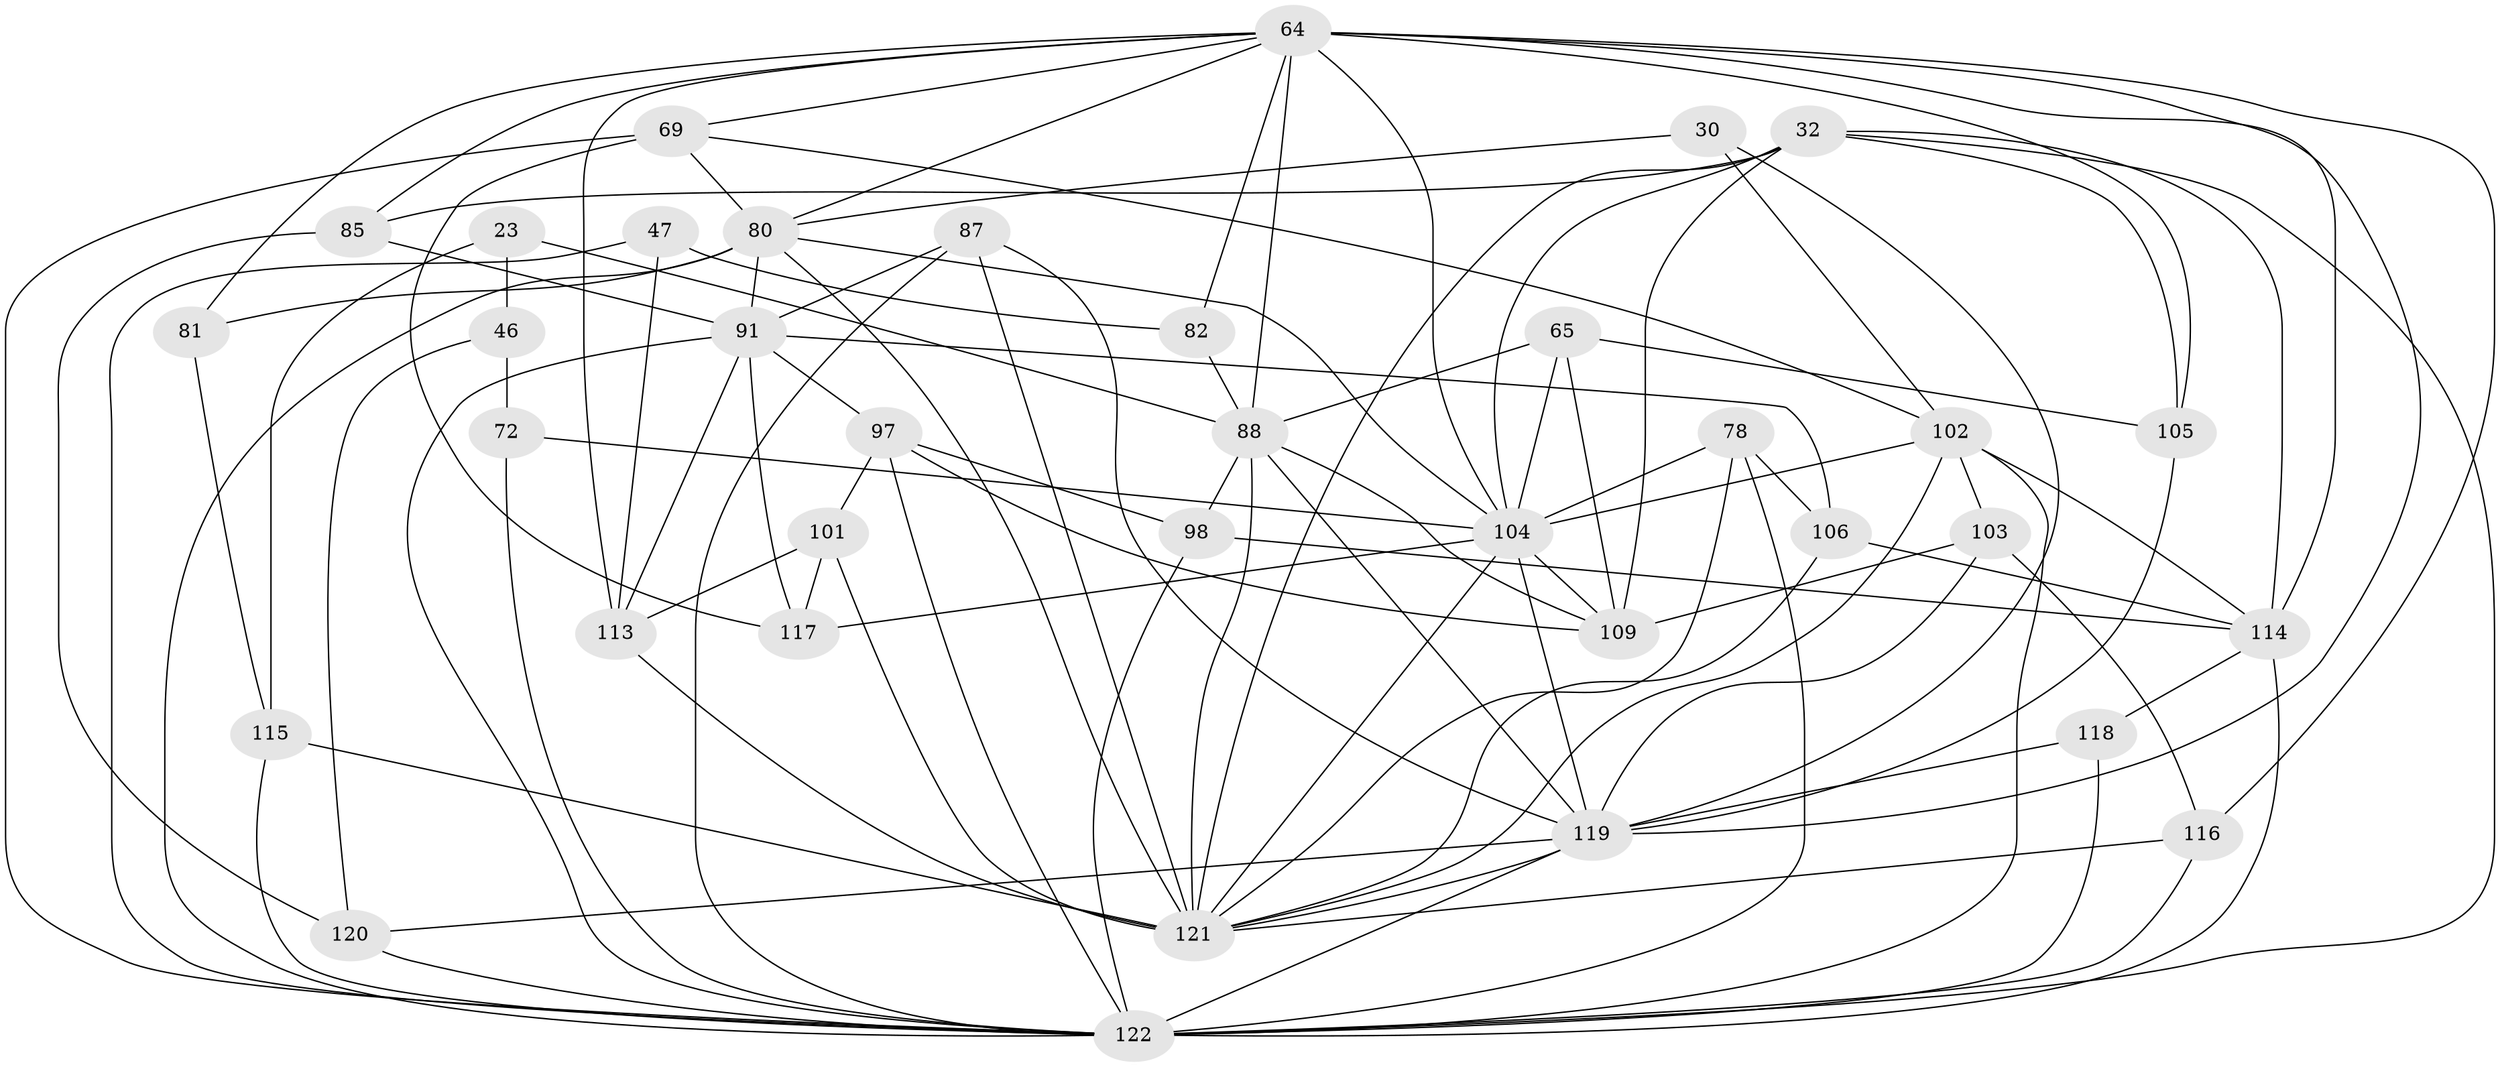 // original degree distribution, {4: 1.0}
// Generated by graph-tools (version 1.1) at 2025/02/03/04/25 22:02:34]
// undirected, 36 vertices, 103 edges
graph export_dot {
graph [start="1"]
  node [color=gray90,style=filled];
  23;
  30;
  32 [super="+4+22+26+28"];
  46;
  47;
  64 [super="+7+51+27+42+34"];
  65 [super="+25"];
  69 [super="+12+45"];
  72 [super="+10"];
  78 [super="+63"];
  80 [super="+9+14+40"];
  81;
  82 [super="+31"];
  85 [super="+5"];
  87;
  88 [super="+56+48"];
  91 [super="+70+67"];
  97 [super="+21"];
  98 [super="+60"];
  101;
  102 [super="+86+68"];
  103;
  104 [super="+49+79+100"];
  105;
  106;
  109 [super="+43+38"];
  113 [super="+62+92"];
  114 [super="+74"];
  115 [super="+6"];
  116;
  117 [super="+29"];
  118;
  119 [super="+83+95+110+107"];
  120;
  121 [super="+96+111"];
  122 [super="+108+112"];
  23 -- 46;
  23 -- 115 [weight=2];
  23 -- 88;
  30 -- 80;
  30 -- 119;
  30 -- 102 [weight=2];
  32 -- 121 [weight=2];
  32 -- 85;
  32 -- 122 [weight=2];
  32 -- 105;
  32 -- 109 [weight=2];
  32 -- 104 [weight=2];
  32 -- 114 [weight=2];
  46 -- 120;
  46 -- 72 [weight=2];
  47 -- 82 [weight=2];
  47 -- 113;
  47 -- 122;
  64 -- 116;
  64 -- 82;
  64 -- 105;
  64 -- 113 [weight=2];
  64 -- 85 [weight=3];
  64 -- 80;
  64 -- 81;
  64 -- 114 [weight=2];
  64 -- 69;
  64 -- 104 [weight=3];
  64 -- 119;
  64 -- 88;
  65 -- 105;
  65 -- 104 [weight=2];
  65 -- 109 [weight=2];
  65 -- 88 [weight=3];
  69 -- 122 [weight=2];
  69 -- 80 [weight=2];
  69 -- 102;
  69 -- 117 [weight=2];
  72 -- 104 [weight=2];
  72 -- 122 [weight=2];
  78 -- 106;
  78 -- 104 [weight=2];
  78 -- 122 [weight=2];
  78 -- 121;
  80 -- 81 [weight=2];
  80 -- 91 [weight=3];
  80 -- 121;
  80 -- 104;
  80 -- 122 [weight=3];
  81 -- 115;
  82 -- 88 [weight=3];
  85 -- 120;
  85 -- 91;
  87 -- 121;
  87 -- 91;
  87 -- 119;
  87 -- 122;
  88 -- 119 [weight=6];
  88 -- 109;
  88 -- 98 [weight=2];
  88 -- 121;
  91 -- 117;
  91 -- 97;
  91 -- 113;
  91 -- 106;
  91 -- 122;
  97 -- 98 [weight=2];
  97 -- 101;
  97 -- 109;
  97 -- 122;
  98 -- 114;
  98 -- 122;
  101 -- 117;
  101 -- 113;
  101 -- 121;
  102 -- 104;
  102 -- 114 [weight=2];
  102 -- 103;
  102 -- 121;
  102 -- 122 [weight=2];
  103 -- 116;
  103 -- 109;
  103 -- 119;
  104 -- 117 [weight=2];
  104 -- 119 [weight=4];
  104 -- 109;
  104 -- 121 [weight=2];
  105 -- 119;
  106 -- 121;
  106 -- 114;
  113 -- 121 [weight=3];
  114 -- 118 [weight=2];
  114 -- 122 [weight=2];
  115 -- 121 [weight=2];
  115 -- 122;
  116 -- 121;
  116 -- 122;
  118 -- 119;
  118 -- 122;
  119 -- 120;
  119 -- 122 [weight=4];
  119 -- 121;
  120 -- 122;
}
